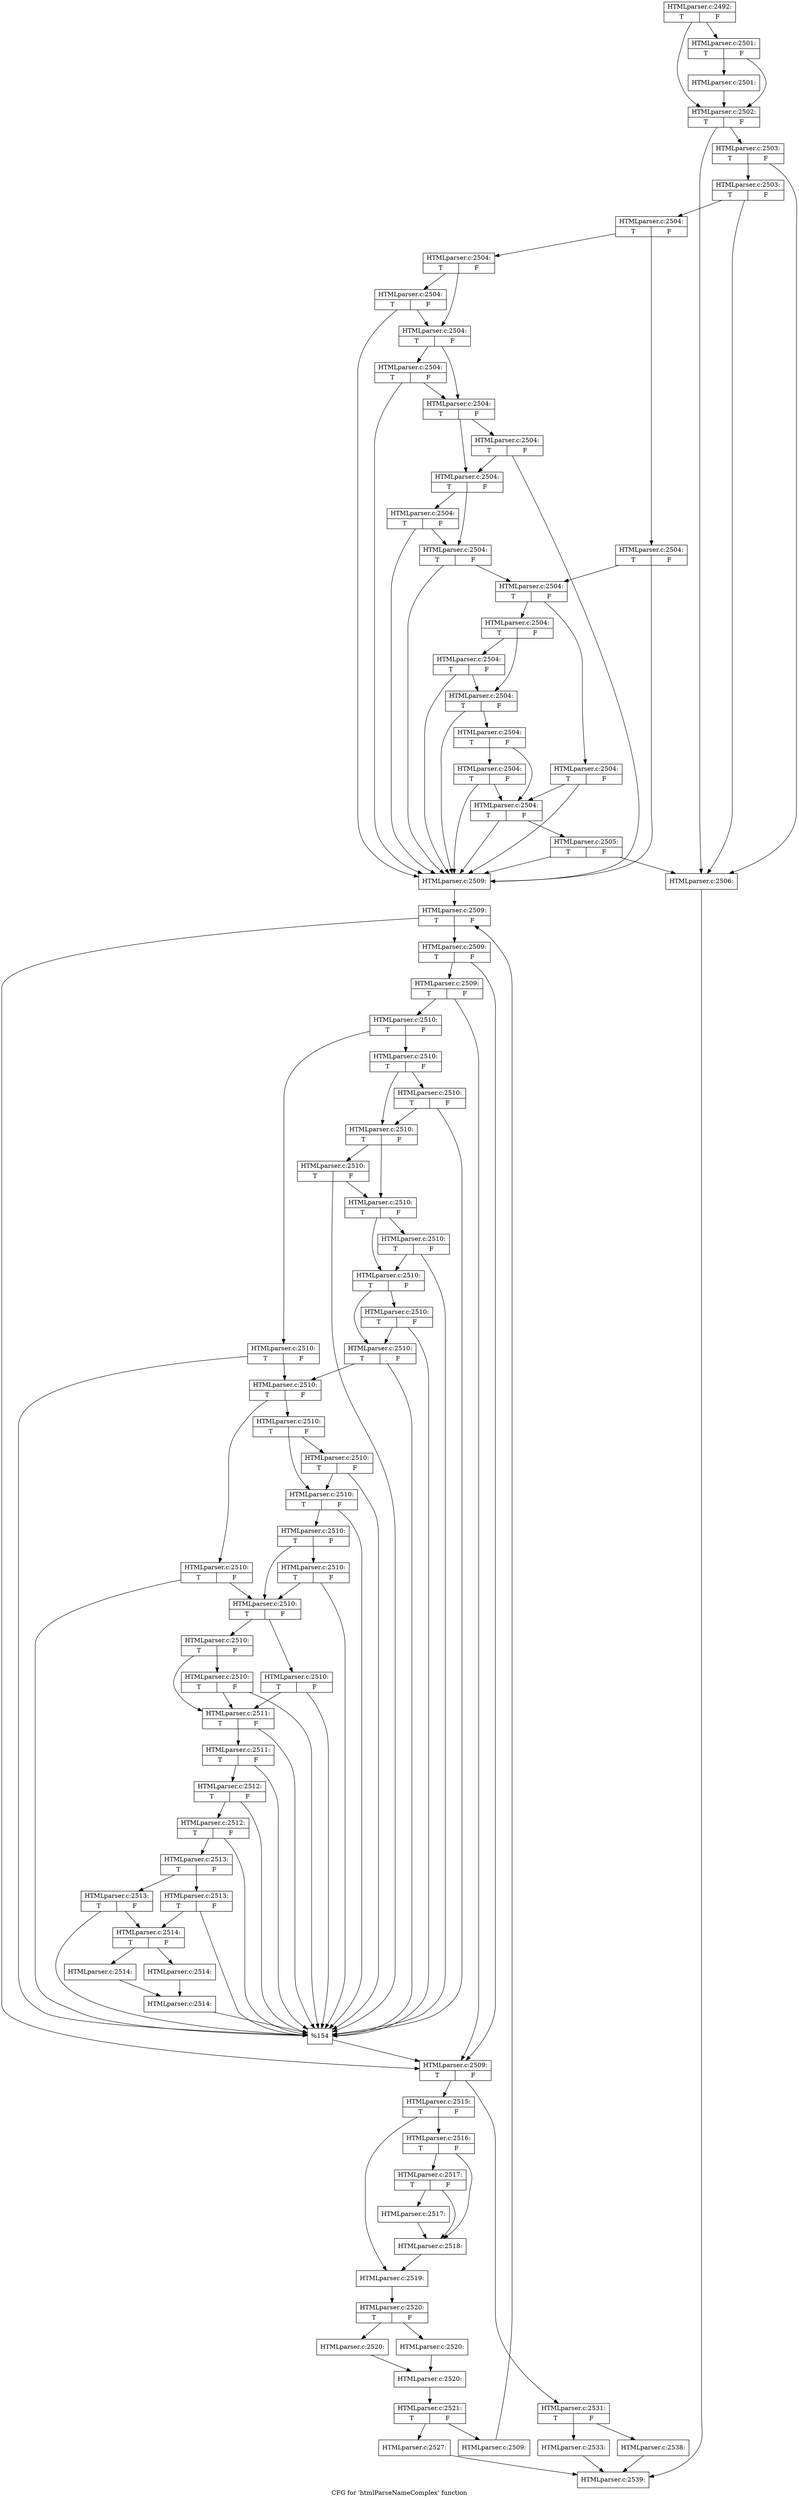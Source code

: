 digraph "CFG for 'htmlParseNameComplex' function" {
	label="CFG for 'htmlParseNameComplex' function";

	Node0x5630c5ef2060 [shape=record,label="{HTMLparser.c:2492:|{<s0>T|<s1>F}}"];
	Node0x5630c5ef2060 -> Node0x5630c5efd1c0;
	Node0x5630c5ef2060 -> Node0x5630c5efd170;
	Node0x5630c5efd1c0 [shape=record,label="{HTMLparser.c:2501:|{<s0>T|<s1>F}}"];
	Node0x5630c5efd1c0 -> Node0x5630c5efd120;
	Node0x5630c5efd1c0 -> Node0x5630c5efd170;
	Node0x5630c5efd120 [shape=record,label="{HTMLparser.c:2501:}"];
	Node0x5630c5efd120 -> Node0x5630c5efd170;
	Node0x5630c5efd170 [shape=record,label="{HTMLparser.c:2502:|{<s0>T|<s1>F}}"];
	Node0x5630c5efd170 -> Node0x5630c5efe880;
	Node0x5630c5efd170 -> Node0x5630c5efe9c0;
	Node0x5630c5efe9c0 [shape=record,label="{HTMLparser.c:2503:|{<s0>T|<s1>F}}"];
	Node0x5630c5efe9c0 -> Node0x5630c5efe880;
	Node0x5630c5efe9c0 -> Node0x5630c5efe970;
	Node0x5630c5efe970 [shape=record,label="{HTMLparser.c:2503:|{<s0>T|<s1>F}}"];
	Node0x5630c5efe970 -> Node0x5630c5efe880;
	Node0x5630c5efe970 -> Node0x5630c5efe920;
	Node0x5630c5efe920 [shape=record,label="{HTMLparser.c:2504:|{<s0>T|<s1>F}}"];
	Node0x5630c5efe920 -> Node0x5630c5eff190;
	Node0x5630c5efe920 -> Node0x5630c5eff1e0;
	Node0x5630c5eff190 [shape=record,label="{HTMLparser.c:2504:|{<s0>T|<s1>F}}"];
	Node0x5630c5eff190 -> Node0x5630c5eff4e0;
	Node0x5630c5eff190 -> Node0x5630c5eff490;
	Node0x5630c5eff4e0 [shape=record,label="{HTMLparser.c:2504:|{<s0>T|<s1>F}}"];
	Node0x5630c5eff4e0 -> Node0x5630c5efe8d0;
	Node0x5630c5eff4e0 -> Node0x5630c5eff490;
	Node0x5630c5eff490 [shape=record,label="{HTMLparser.c:2504:|{<s0>T|<s1>F}}"];
	Node0x5630c5eff490 -> Node0x5630c5eff810;
	Node0x5630c5eff490 -> Node0x5630c5eff440;
	Node0x5630c5eff810 [shape=record,label="{HTMLparser.c:2504:|{<s0>T|<s1>F}}"];
	Node0x5630c5eff810 -> Node0x5630c5efe8d0;
	Node0x5630c5eff810 -> Node0x5630c5eff440;
	Node0x5630c5eff440 [shape=record,label="{HTMLparser.c:2504:|{<s0>T|<s1>F}}"];
	Node0x5630c5eff440 -> Node0x5630c5effb40;
	Node0x5630c5eff440 -> Node0x5630c5eff3f0;
	Node0x5630c5effb40 [shape=record,label="{HTMLparser.c:2504:|{<s0>T|<s1>F}}"];
	Node0x5630c5effb40 -> Node0x5630c5efe8d0;
	Node0x5630c5effb40 -> Node0x5630c5eff3f0;
	Node0x5630c5eff3f0 [shape=record,label="{HTMLparser.c:2504:|{<s0>T|<s1>F}}"];
	Node0x5630c5eff3f0 -> Node0x5630c5effe70;
	Node0x5630c5eff3f0 -> Node0x5630c5eff3a0;
	Node0x5630c5effe70 [shape=record,label="{HTMLparser.c:2504:|{<s0>T|<s1>F}}"];
	Node0x5630c5effe70 -> Node0x5630c5efe8d0;
	Node0x5630c5effe70 -> Node0x5630c5eff3a0;
	Node0x5630c5eff3a0 [shape=record,label="{HTMLparser.c:2504:|{<s0>T|<s1>F}}"];
	Node0x5630c5eff3a0 -> Node0x5630c5efe8d0;
	Node0x5630c5eff3a0 -> Node0x5630c5eff110;
	Node0x5630c5eff1e0 [shape=record,label="{HTMLparser.c:2504:|{<s0>T|<s1>F}}"];
	Node0x5630c5eff1e0 -> Node0x5630c5efe8d0;
	Node0x5630c5eff1e0 -> Node0x5630c5eff110;
	Node0x5630c5eff110 [shape=record,label="{HTMLparser.c:2504:|{<s0>T|<s1>F}}"];
	Node0x5630c5eff110 -> Node0x5630c5f00400;
	Node0x5630c5eff110 -> Node0x5630c5f00480;
	Node0x5630c5f00400 [shape=record,label="{HTMLparser.c:2504:|{<s0>T|<s1>F}}"];
	Node0x5630c5f00400 -> Node0x5630c5efe8d0;
	Node0x5630c5f00400 -> Node0x5630c5eff090;
	Node0x5630c5f00480 [shape=record,label="{HTMLparser.c:2504:|{<s0>T|<s1>F}}"];
	Node0x5630c5f00480 -> Node0x5630c5bfc130;
	Node0x5630c5f00480 -> Node0x5630c5bfc0e0;
	Node0x5630c5bfc130 [shape=record,label="{HTMLparser.c:2504:|{<s0>T|<s1>F}}"];
	Node0x5630c5bfc130 -> Node0x5630c5efe8d0;
	Node0x5630c5bfc130 -> Node0x5630c5bfc0e0;
	Node0x5630c5bfc0e0 [shape=record,label="{HTMLparser.c:2504:|{<s0>T|<s1>F}}"];
	Node0x5630c5bfc0e0 -> Node0x5630c5efe8d0;
	Node0x5630c5bfc0e0 -> Node0x5630c5f004d0;
	Node0x5630c5f004d0 [shape=record,label="{HTMLparser.c:2504:|{<s0>T|<s1>F}}"];
	Node0x5630c5f004d0 -> Node0x5630c5bfc690;
	Node0x5630c5f004d0 -> Node0x5630c5eff090;
	Node0x5630c5bfc690 [shape=record,label="{HTMLparser.c:2504:|{<s0>T|<s1>F}}"];
	Node0x5630c5bfc690 -> Node0x5630c5efe8d0;
	Node0x5630c5bfc690 -> Node0x5630c5eff090;
	Node0x5630c5eff090 [shape=record,label="{HTMLparser.c:2504:|{<s0>T|<s1>F}}"];
	Node0x5630c5eff090 -> Node0x5630c5eff010;
	Node0x5630c5eff090 -> Node0x5630c5efe8d0;
	Node0x5630c5eff010 [shape=record,label="{HTMLparser.c:2505:|{<s0>T|<s1>F}}"];
	Node0x5630c5eff010 -> Node0x5630c5efe880;
	Node0x5630c5eff010 -> Node0x5630c5efe8d0;
	Node0x5630c5efe880 [shape=record,label="{HTMLparser.c:2506:}"];
	Node0x5630c5efe880 -> Node0x5630c5ef20b0;
	Node0x5630c5efe8d0 [shape=record,label="{HTMLparser.c:2509:}"];
	Node0x5630c5efe8d0 -> Node0x5630c5bfcfc0;
	Node0x5630c5bfcfc0 [shape=record,label="{HTMLparser.c:2509:|{<s0>T|<s1>F}}"];
	Node0x5630c5bfcfc0 -> Node0x5630c5bfd380;
	Node0x5630c5bfcfc0 -> Node0x5630c5bfd260;
	Node0x5630c5bfd380 [shape=record,label="{HTMLparser.c:2509:|{<s0>T|<s1>F}}"];
	Node0x5630c5bfd380 -> Node0x5630c5bfd300;
	Node0x5630c5bfd380 -> Node0x5630c5bfd260;
	Node0x5630c5bfd300 [shape=record,label="{HTMLparser.c:2509:|{<s0>T|<s1>F}}"];
	Node0x5630c5bfd300 -> Node0x5630c5bfd2b0;
	Node0x5630c5bfd300 -> Node0x5630c5bfd260;
	Node0x5630c5bfd2b0 [shape=record,label="{HTMLparser.c:2510:|{<s0>T|<s1>F}}"];
	Node0x5630c5bfd2b0 -> Node0x5630c5bfdde0;
	Node0x5630c5bfd2b0 -> Node0x5630c5bfde30;
	Node0x5630c5bfdde0 [shape=record,label="{HTMLparser.c:2510:|{<s0>T|<s1>F}}"];
	Node0x5630c5bfdde0 -> Node0x5630c5bfe190;
	Node0x5630c5bfdde0 -> Node0x5630c5bfe140;
	Node0x5630c5bfe190 [shape=record,label="{HTMLparser.c:2510:|{<s0>T|<s1>F}}"];
	Node0x5630c5bfe190 -> Node0x5630c5bfd960;
	Node0x5630c5bfe190 -> Node0x5630c5bfe140;
	Node0x5630c5bfe140 [shape=record,label="{HTMLparser.c:2510:|{<s0>T|<s1>F}}"];
	Node0x5630c5bfe140 -> Node0x5630c5bfe4c0;
	Node0x5630c5bfe140 -> Node0x5630c5bfe0f0;
	Node0x5630c5bfe4c0 [shape=record,label="{HTMLparser.c:2510:|{<s0>T|<s1>F}}"];
	Node0x5630c5bfe4c0 -> Node0x5630c5bfd960;
	Node0x5630c5bfe4c0 -> Node0x5630c5bfe0f0;
	Node0x5630c5bfe0f0 [shape=record,label="{HTMLparser.c:2510:|{<s0>T|<s1>F}}"];
	Node0x5630c5bfe0f0 -> Node0x5630c5bfe7f0;
	Node0x5630c5bfe0f0 -> Node0x5630c5bfe0a0;
	Node0x5630c5bfe7f0 [shape=record,label="{HTMLparser.c:2510:|{<s0>T|<s1>F}}"];
	Node0x5630c5bfe7f0 -> Node0x5630c5bfd960;
	Node0x5630c5bfe7f0 -> Node0x5630c5bfe0a0;
	Node0x5630c5bfe0a0 [shape=record,label="{HTMLparser.c:2510:|{<s0>T|<s1>F}}"];
	Node0x5630c5bfe0a0 -> Node0x5630c5bfeb20;
	Node0x5630c5bfe0a0 -> Node0x5630c5bfe050;
	Node0x5630c5bfeb20 [shape=record,label="{HTMLparser.c:2510:|{<s0>T|<s1>F}}"];
	Node0x5630c5bfeb20 -> Node0x5630c5bfd960;
	Node0x5630c5bfeb20 -> Node0x5630c5bfe050;
	Node0x5630c5bfe050 [shape=record,label="{HTMLparser.c:2510:|{<s0>T|<s1>F}}"];
	Node0x5630c5bfe050 -> Node0x5630c5bfd960;
	Node0x5630c5bfe050 -> Node0x5630c5bfdd60;
	Node0x5630c5bfde30 [shape=record,label="{HTMLparser.c:2510:|{<s0>T|<s1>F}}"];
	Node0x5630c5bfde30 -> Node0x5630c5bfd960;
	Node0x5630c5bfde30 -> Node0x5630c5bfdd60;
	Node0x5630c5bfdd60 [shape=record,label="{HTMLparser.c:2510:|{<s0>T|<s1>F}}"];
	Node0x5630c5bfdd60 -> Node0x5630c5efdf60;
	Node0x5630c5bfdd60 -> Node0x5630c5efe530;
	Node0x5630c5efdf60 [shape=record,label="{HTMLparser.c:2510:|{<s0>T|<s1>F}}"];
	Node0x5630c5efdf60 -> Node0x5630c5bfd960;
	Node0x5630c5efdf60 -> Node0x5630c5bfdce0;
	Node0x5630c5efe530 [shape=record,label="{HTMLparser.c:2510:|{<s0>T|<s1>F}}"];
	Node0x5630c5efe530 -> Node0x5630c5f06e60;
	Node0x5630c5efe530 -> Node0x5630c5f06e10;
	Node0x5630c5f06e60 [shape=record,label="{HTMLparser.c:2510:|{<s0>T|<s1>F}}"];
	Node0x5630c5f06e60 -> Node0x5630c5bfd960;
	Node0x5630c5f06e60 -> Node0x5630c5f06e10;
	Node0x5630c5f06e10 [shape=record,label="{HTMLparser.c:2510:|{<s0>T|<s1>F}}"];
	Node0x5630c5f06e10 -> Node0x5630c5bfd960;
	Node0x5630c5f06e10 -> Node0x5630c5f06dc0;
	Node0x5630c5f06dc0 [shape=record,label="{HTMLparser.c:2510:|{<s0>T|<s1>F}}"];
	Node0x5630c5f06dc0 -> Node0x5630c5f07300;
	Node0x5630c5f06dc0 -> Node0x5630c5bfdce0;
	Node0x5630c5f07300 [shape=record,label="{HTMLparser.c:2510:|{<s0>T|<s1>F}}"];
	Node0x5630c5f07300 -> Node0x5630c5bfd960;
	Node0x5630c5f07300 -> Node0x5630c5bfdce0;
	Node0x5630c5bfdce0 [shape=record,label="{HTMLparser.c:2510:|{<s0>T|<s1>F}}"];
	Node0x5630c5bfdce0 -> Node0x5630c5f07630;
	Node0x5630c5bfdce0 -> Node0x5630c5f07680;
	Node0x5630c5f07630 [shape=record,label="{HTMLparser.c:2510:|{<s0>T|<s1>F}}"];
	Node0x5630c5f07630 -> Node0x5630c5f07870;
	Node0x5630c5f07630 -> Node0x5630c5bfdc60;
	Node0x5630c5f07870 [shape=record,label="{HTMLparser.c:2510:|{<s0>T|<s1>F}}"];
	Node0x5630c5f07870 -> Node0x5630c5bfd960;
	Node0x5630c5f07870 -> Node0x5630c5bfdc60;
	Node0x5630c5f07680 [shape=record,label="{HTMLparser.c:2510:|{<s0>T|<s1>F}}"];
	Node0x5630c5f07680 -> Node0x5630c5bfd960;
	Node0x5630c5f07680 -> Node0x5630c5bfdc60;
	Node0x5630c5bfdc60 [shape=record,label="{HTMLparser.c:2511:|{<s0>T|<s1>F}}"];
	Node0x5630c5bfdc60 -> Node0x5630c5bfd960;
	Node0x5630c5bfdc60 -> Node0x5630c5bfdbe0;
	Node0x5630c5bfdbe0 [shape=record,label="{HTMLparser.c:2511:|{<s0>T|<s1>F}}"];
	Node0x5630c5bfdbe0 -> Node0x5630c5bfd960;
	Node0x5630c5bfdbe0 -> Node0x5630c5bfdb60;
	Node0x5630c5bfdb60 [shape=record,label="{HTMLparser.c:2512:|{<s0>T|<s1>F}}"];
	Node0x5630c5bfdb60 -> Node0x5630c5bfd960;
	Node0x5630c5bfdb60 -> Node0x5630c5bfdae0;
	Node0x5630c5bfdae0 [shape=record,label="{HTMLparser.c:2512:|{<s0>T|<s1>F}}"];
	Node0x5630c5bfdae0 -> Node0x5630c5bfd960;
	Node0x5630c5bfdae0 -> Node0x5630c5bfda60;
	Node0x5630c5bfda60 [shape=record,label="{HTMLparser.c:2513:|{<s0>T|<s1>F}}"];
	Node0x5630c5bfda60 -> Node0x5630c5f08660;
	Node0x5630c5bfda60 -> Node0x5630c5f086b0;
	Node0x5630c5f08660 [shape=record,label="{HTMLparser.c:2513:|{<s0>T|<s1>F}}"];
	Node0x5630c5f08660 -> Node0x5630c5bfd960;
	Node0x5630c5f08660 -> Node0x5630c5bfda10;
	Node0x5630c5f086b0 [shape=record,label="{HTMLparser.c:2513:|{<s0>T|<s1>F}}"];
	Node0x5630c5f086b0 -> Node0x5630c5bfd960;
	Node0x5630c5f086b0 -> Node0x5630c5bfda10;
	Node0x5630c5bfda10 [shape=record,label="{HTMLparser.c:2514:|{<s0>T|<s1>F}}"];
	Node0x5630c5bfda10 -> Node0x5630c5bd25c0;
	Node0x5630c5bfda10 -> Node0x5630c5bd2970;
	Node0x5630c5bd25c0 [shape=record,label="{HTMLparser.c:2514:}"];
	Node0x5630c5bd25c0 -> Node0x5630c5bd29c0;
	Node0x5630c5bd2970 [shape=record,label="{HTMLparser.c:2514:}"];
	Node0x5630c5bd2970 -> Node0x5630c5bd29c0;
	Node0x5630c5bd29c0 [shape=record,label="{HTMLparser.c:2514:}"];
	Node0x5630c5bd29c0 -> Node0x5630c5bfd960;
	Node0x5630c5bfd960 [shape=record,label="{%154}"];
	Node0x5630c5bfd960 -> Node0x5630c5bfd260;
	Node0x5630c5bfd260 [shape=record,label="{HTMLparser.c:2509:|{<s0>T|<s1>F}}"];
	Node0x5630c5bfd260 -> Node0x5630c5bd3180;
	Node0x5630c5bfd260 -> Node0x5630c5bfd1e0;
	Node0x5630c5bd3180 [shape=record,label="{HTMLparser.c:2515:|{<s0>T|<s1>F}}"];
	Node0x5630c5bd3180 -> Node0x5630c5bd3370;
	Node0x5630c5bd3180 -> Node0x5630c5bd33c0;
	Node0x5630c5bd3370 [shape=record,label="{HTMLparser.c:2516:|{<s0>T|<s1>F}}"];
	Node0x5630c5bd3370 -> Node0x5630c5bd39d0;
	Node0x5630c5bd3370 -> Node0x5630c5bd3980;
	Node0x5630c5bd39d0 [shape=record,label="{HTMLparser.c:2517:|{<s0>T|<s1>F}}"];
	Node0x5630c5bd39d0 -> Node0x5630c5bd3930;
	Node0x5630c5bd39d0 -> Node0x5630c5bd3980;
	Node0x5630c5bd3930 [shape=record,label="{HTMLparser.c:2517:}"];
	Node0x5630c5bd3930 -> Node0x5630c5bd3980;
	Node0x5630c5bd3980 [shape=record,label="{HTMLparser.c:2518:}"];
	Node0x5630c5bd3980 -> Node0x5630c5bd33c0;
	Node0x5630c5bd33c0 [shape=record,label="{HTMLparser.c:2519:}"];
	Node0x5630c5bd33c0 -> Node0x5630c5f0c830;
	Node0x5630c5f0c830 [shape=record,label="{HTMLparser.c:2520:|{<s0>T|<s1>F}}"];
	Node0x5630c5f0c830 -> Node0x5630c5f0cad0;
	Node0x5630c5f0c830 -> Node0x5630c5f0cb70;
	Node0x5630c5f0cad0 [shape=record,label="{HTMLparser.c:2520:}"];
	Node0x5630c5f0cad0 -> Node0x5630c5f0cb20;
	Node0x5630c5f0cb70 [shape=record,label="{HTMLparser.c:2520:}"];
	Node0x5630c5f0cb70 -> Node0x5630c5f0cb20;
	Node0x5630c5f0cb20 [shape=record,label="{HTMLparser.c:2520:}"];
	Node0x5630c5f0cb20 -> Node0x5630c5f0c790;
	Node0x5630c5f0c790 [shape=record,label="{HTMLparser.c:2521:|{<s0>T|<s1>F}}"];
	Node0x5630c5f0c790 -> Node0x5630c5f0c7e0;
	Node0x5630c5f0c790 -> Node0x5630c5f0e4b0;
	Node0x5630c5f0c7e0 [shape=record,label="{HTMLparser.c:2527:}"];
	Node0x5630c5f0c7e0 -> Node0x5630c5ef20b0;
	Node0x5630c5f0e4b0 [shape=record,label="{HTMLparser.c:2509:}"];
	Node0x5630c5f0e4b0 -> Node0x5630c5bfcfc0;
	Node0x5630c5bfd1e0 [shape=record,label="{HTMLparser.c:2531:|{<s0>T|<s1>F}}"];
	Node0x5630c5bfd1e0 -> Node0x5630c5f0ee80;
	Node0x5630c5bfd1e0 -> Node0x5630c5f0eed0;
	Node0x5630c5f0ee80 [shape=record,label="{HTMLparser.c:2533:}"];
	Node0x5630c5f0ee80 -> Node0x5630c5ef20b0;
	Node0x5630c5f0eed0 [shape=record,label="{HTMLparser.c:2538:}"];
	Node0x5630c5f0eed0 -> Node0x5630c5ef20b0;
	Node0x5630c5ef20b0 [shape=record,label="{HTMLparser.c:2539:}"];
}
